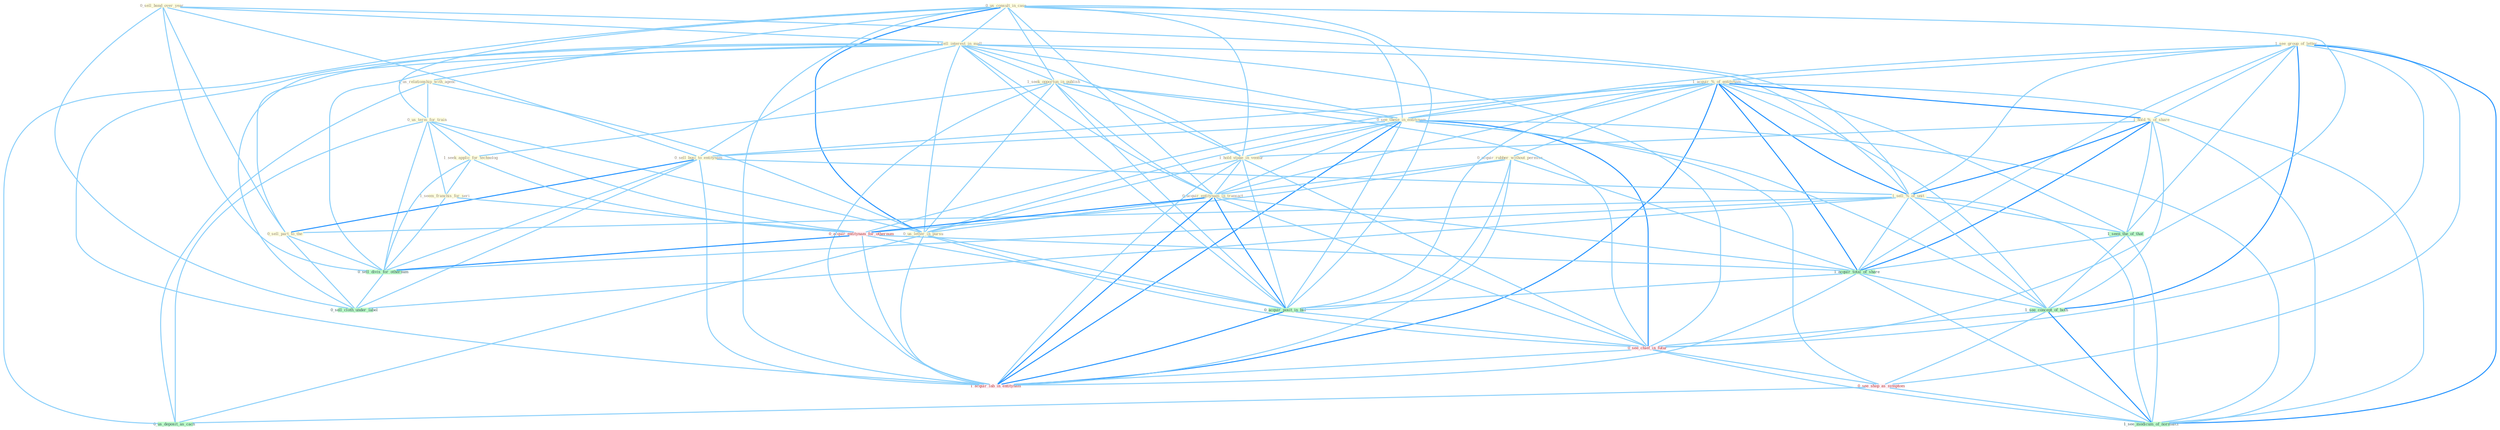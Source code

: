 Graph G{ 
    node
    [shape=polygon,style=filled,width=.5,height=.06,color="#BDFCC9",fixedsize=true,fontsize=4,
    fontcolor="#2f4f4f"];
    {node
    [color="#ffffe0", fontcolor="#8b7d6b"] "1_see_group_of_letter " "0_us_consult_in_case " "0_sell_bond_over_year " "1_sell_interest_in_mall " "1_acquir_%_of_entitynam " "1_hold_%_of_share " "1_us_relationship_with_agenc " "0_us_term_for_train " "1_seek_opportun_in_publish " "0_see_these_in_entitynam " "0_sell_busi_to_entitynam " "0_acquir_rubber_without_permiss " "1_seek_applic_for_technolog " "1_sell_%_of_unit " "1_hold_stake_in_ventur " "0_sell_part_to_the " "0_acquir_entitynam_in_transact " "0_us_letter_in_pursu " "1_seem_franchis_for_seri "}
{node [color="#fff0f5", fontcolor="#b22222"] "0_acquir_entitynam_for_othernum " "0_see_chief_in_futur " "0_see_shop_as_symptom " "1_acquir_lab_in_entitynam "}
edge [color="#B0E2FF"];

	"1_see_group_of_letter " -- "1_acquir_%_of_entitynam " [w="1", color="#87cefa" ];
	"1_see_group_of_letter " -- "1_hold_%_of_share " [w="1", color="#87cefa" ];
	"1_see_group_of_letter " -- "0_see_these_in_entitynam " [w="1", color="#87cefa" ];
	"1_see_group_of_letter " -- "1_sell_%_of_unit " [w="1", color="#87cefa" ];
	"1_see_group_of_letter " -- "1_seen_the_of_that " [w="1", color="#87cefa" ];
	"1_see_group_of_letter " -- "1_acquir_total_of_share " [w="1", color="#87cefa" ];
	"1_see_group_of_letter " -- "1_see_concept_of_both " [w="2", color="#1e90ff" , len=0.8];
	"1_see_group_of_letter " -- "0_see_chief_in_futur " [w="1", color="#87cefa" ];
	"1_see_group_of_letter " -- "0_see_shop_as_symptom " [w="1", color="#87cefa" ];
	"1_see_group_of_letter " -- "1_see_modicum_of_normalci " [w="2", color="#1e90ff" , len=0.8];
	"0_us_consult_in_case " -- "1_sell_interest_in_mall " [w="1", color="#87cefa" ];
	"0_us_consult_in_case " -- "1_us_relationship_with_agenc " [w="1", color="#87cefa" ];
	"0_us_consult_in_case " -- "0_us_term_for_train " [w="1", color="#87cefa" ];
	"0_us_consult_in_case " -- "1_seek_opportun_in_publish " [w="1", color="#87cefa" ];
	"0_us_consult_in_case " -- "0_see_these_in_entitynam " [w="1", color="#87cefa" ];
	"0_us_consult_in_case " -- "1_hold_stake_in_ventur " [w="1", color="#87cefa" ];
	"0_us_consult_in_case " -- "0_acquir_entitynam_in_transact " [w="1", color="#87cefa" ];
	"0_us_consult_in_case " -- "0_us_letter_in_pursu " [w="2", color="#1e90ff" , len=0.8];
	"0_us_consult_in_case " -- "0_acquir_posit_in_bid " [w="1", color="#87cefa" ];
	"0_us_consult_in_case " -- "0_see_chief_in_futur " [w="1", color="#87cefa" ];
	"0_us_consult_in_case " -- "1_acquir_lab_in_entitynam " [w="1", color="#87cefa" ];
	"0_us_consult_in_case " -- "0_us_deposit_as_cach " [w="1", color="#87cefa" ];
	"0_sell_bond_over_year " -- "1_sell_interest_in_mall " [w="1", color="#87cefa" ];
	"0_sell_bond_over_year " -- "0_sell_busi_to_entitynam " [w="1", color="#87cefa" ];
	"0_sell_bond_over_year " -- "1_sell_%_of_unit " [w="1", color="#87cefa" ];
	"0_sell_bond_over_year " -- "0_sell_part_to_the " [w="1", color="#87cefa" ];
	"0_sell_bond_over_year " -- "0_sell_divis_for_othernum " [w="1", color="#87cefa" ];
	"0_sell_bond_over_year " -- "0_sell_cloth_under_label " [w="1", color="#87cefa" ];
	"1_sell_interest_in_mall " -- "1_seek_opportun_in_publish " [w="1", color="#87cefa" ];
	"1_sell_interest_in_mall " -- "0_see_these_in_entitynam " [w="1", color="#87cefa" ];
	"1_sell_interest_in_mall " -- "0_sell_busi_to_entitynam " [w="1", color="#87cefa" ];
	"1_sell_interest_in_mall " -- "1_sell_%_of_unit " [w="1", color="#87cefa" ];
	"1_sell_interest_in_mall " -- "1_hold_stake_in_ventur " [w="1", color="#87cefa" ];
	"1_sell_interest_in_mall " -- "0_sell_part_to_the " [w="1", color="#87cefa" ];
	"1_sell_interest_in_mall " -- "0_acquir_entitynam_in_transact " [w="1", color="#87cefa" ];
	"1_sell_interest_in_mall " -- "0_us_letter_in_pursu " [w="1", color="#87cefa" ];
	"1_sell_interest_in_mall " -- "0_sell_divis_for_othernum " [w="1", color="#87cefa" ];
	"1_sell_interest_in_mall " -- "0_sell_cloth_under_label " [w="1", color="#87cefa" ];
	"1_sell_interest_in_mall " -- "0_acquir_posit_in_bid " [w="1", color="#87cefa" ];
	"1_sell_interest_in_mall " -- "0_see_chief_in_futur " [w="1", color="#87cefa" ];
	"1_sell_interest_in_mall " -- "1_acquir_lab_in_entitynam " [w="1", color="#87cefa" ];
	"1_acquir_%_of_entitynam " -- "1_hold_%_of_share " [w="2", color="#1e90ff" , len=0.8];
	"1_acquir_%_of_entitynam " -- "0_see_these_in_entitynam " [w="1", color="#87cefa" ];
	"1_acquir_%_of_entitynam " -- "0_sell_busi_to_entitynam " [w="1", color="#87cefa" ];
	"1_acquir_%_of_entitynam " -- "0_acquir_rubber_without_permiss " [w="1", color="#87cefa" ];
	"1_acquir_%_of_entitynam " -- "1_sell_%_of_unit " [w="2", color="#1e90ff" , len=0.8];
	"1_acquir_%_of_entitynam " -- "0_acquir_entitynam_in_transact " [w="1", color="#87cefa" ];
	"1_acquir_%_of_entitynam " -- "0_acquir_entitynam_for_othernum " [w="1", color="#87cefa" ];
	"1_acquir_%_of_entitynam " -- "1_seen_the_of_that " [w="1", color="#87cefa" ];
	"1_acquir_%_of_entitynam " -- "1_acquir_total_of_share " [w="2", color="#1e90ff" , len=0.8];
	"1_acquir_%_of_entitynam " -- "0_acquir_posit_in_bid " [w="1", color="#87cefa" ];
	"1_acquir_%_of_entitynam " -- "1_see_concept_of_both " [w="1", color="#87cefa" ];
	"1_acquir_%_of_entitynam " -- "1_acquir_lab_in_entitynam " [w="2", color="#1e90ff" , len=0.8];
	"1_acquir_%_of_entitynam " -- "1_see_modicum_of_normalci " [w="1", color="#87cefa" ];
	"1_hold_%_of_share " -- "1_sell_%_of_unit " [w="2", color="#1e90ff" , len=0.8];
	"1_hold_%_of_share " -- "1_hold_stake_in_ventur " [w="1", color="#87cefa" ];
	"1_hold_%_of_share " -- "1_seen_the_of_that " [w="1", color="#87cefa" ];
	"1_hold_%_of_share " -- "1_acquir_total_of_share " [w="2", color="#1e90ff" , len=0.8];
	"1_hold_%_of_share " -- "1_see_concept_of_both " [w="1", color="#87cefa" ];
	"1_hold_%_of_share " -- "1_see_modicum_of_normalci " [w="1", color="#87cefa" ];
	"1_us_relationship_with_agenc " -- "0_us_term_for_train " [w="1", color="#87cefa" ];
	"1_us_relationship_with_agenc " -- "0_us_letter_in_pursu " [w="1", color="#87cefa" ];
	"1_us_relationship_with_agenc " -- "0_us_deposit_as_cach " [w="1", color="#87cefa" ];
	"0_us_term_for_train " -- "1_seek_applic_for_technolog " [w="1", color="#87cefa" ];
	"0_us_term_for_train " -- "0_us_letter_in_pursu " [w="1", color="#87cefa" ];
	"0_us_term_for_train " -- "1_seem_franchis_for_seri " [w="1", color="#87cefa" ];
	"0_us_term_for_train " -- "0_acquir_entitynam_for_othernum " [w="1", color="#87cefa" ];
	"0_us_term_for_train " -- "0_sell_divis_for_othernum " [w="1", color="#87cefa" ];
	"0_us_term_for_train " -- "0_us_deposit_as_cach " [w="1", color="#87cefa" ];
	"1_seek_opportun_in_publish " -- "0_see_these_in_entitynam " [w="1", color="#87cefa" ];
	"1_seek_opportun_in_publish " -- "1_seek_applic_for_technolog " [w="1", color="#87cefa" ];
	"1_seek_opportun_in_publish " -- "1_hold_stake_in_ventur " [w="1", color="#87cefa" ];
	"1_seek_opportun_in_publish " -- "0_acquir_entitynam_in_transact " [w="1", color="#87cefa" ];
	"1_seek_opportun_in_publish " -- "0_us_letter_in_pursu " [w="1", color="#87cefa" ];
	"1_seek_opportun_in_publish " -- "0_acquir_posit_in_bid " [w="1", color="#87cefa" ];
	"1_seek_opportun_in_publish " -- "0_see_chief_in_futur " [w="1", color="#87cefa" ];
	"1_seek_opportun_in_publish " -- "1_acquir_lab_in_entitynam " [w="1", color="#87cefa" ];
	"0_see_these_in_entitynam " -- "0_sell_busi_to_entitynam " [w="1", color="#87cefa" ];
	"0_see_these_in_entitynam " -- "1_hold_stake_in_ventur " [w="1", color="#87cefa" ];
	"0_see_these_in_entitynam " -- "0_acquir_entitynam_in_transact " [w="1", color="#87cefa" ];
	"0_see_these_in_entitynam " -- "0_us_letter_in_pursu " [w="1", color="#87cefa" ];
	"0_see_these_in_entitynam " -- "0_acquir_posit_in_bid " [w="1", color="#87cefa" ];
	"0_see_these_in_entitynam " -- "1_see_concept_of_both " [w="1", color="#87cefa" ];
	"0_see_these_in_entitynam " -- "0_see_chief_in_futur " [w="2", color="#1e90ff" , len=0.8];
	"0_see_these_in_entitynam " -- "0_see_shop_as_symptom " [w="1", color="#87cefa" ];
	"0_see_these_in_entitynam " -- "1_acquir_lab_in_entitynam " [w="2", color="#1e90ff" , len=0.8];
	"0_see_these_in_entitynam " -- "1_see_modicum_of_normalci " [w="1", color="#87cefa" ];
	"0_sell_busi_to_entitynam " -- "1_sell_%_of_unit " [w="1", color="#87cefa" ];
	"0_sell_busi_to_entitynam " -- "0_sell_part_to_the " [w="2", color="#1e90ff" , len=0.8];
	"0_sell_busi_to_entitynam " -- "0_sell_divis_for_othernum " [w="1", color="#87cefa" ];
	"0_sell_busi_to_entitynam " -- "0_sell_cloth_under_label " [w="1", color="#87cefa" ];
	"0_sell_busi_to_entitynam " -- "1_acquir_lab_in_entitynam " [w="1", color="#87cefa" ];
	"0_acquir_rubber_without_permiss " -- "0_acquir_entitynam_in_transact " [w="1", color="#87cefa" ];
	"0_acquir_rubber_without_permiss " -- "0_acquir_entitynam_for_othernum " [w="1", color="#87cefa" ];
	"0_acquir_rubber_without_permiss " -- "1_acquir_total_of_share " [w="1", color="#87cefa" ];
	"0_acquir_rubber_without_permiss " -- "0_acquir_posit_in_bid " [w="1", color="#87cefa" ];
	"0_acquir_rubber_without_permiss " -- "1_acquir_lab_in_entitynam " [w="1", color="#87cefa" ];
	"1_seek_applic_for_technolog " -- "1_seem_franchis_for_seri " [w="1", color="#87cefa" ];
	"1_seek_applic_for_technolog " -- "0_acquir_entitynam_for_othernum " [w="1", color="#87cefa" ];
	"1_seek_applic_for_technolog " -- "0_sell_divis_for_othernum " [w="1", color="#87cefa" ];
	"1_sell_%_of_unit " -- "0_sell_part_to_the " [w="1", color="#87cefa" ];
	"1_sell_%_of_unit " -- "1_seen_the_of_that " [w="1", color="#87cefa" ];
	"1_sell_%_of_unit " -- "0_sell_divis_for_othernum " [w="1", color="#87cefa" ];
	"1_sell_%_of_unit " -- "1_acquir_total_of_share " [w="1", color="#87cefa" ];
	"1_sell_%_of_unit " -- "0_sell_cloth_under_label " [w="1", color="#87cefa" ];
	"1_sell_%_of_unit " -- "1_see_concept_of_both " [w="1", color="#87cefa" ];
	"1_sell_%_of_unit " -- "1_see_modicum_of_normalci " [w="1", color="#87cefa" ];
	"1_hold_stake_in_ventur " -- "0_acquir_entitynam_in_transact " [w="1", color="#87cefa" ];
	"1_hold_stake_in_ventur " -- "0_us_letter_in_pursu " [w="1", color="#87cefa" ];
	"1_hold_stake_in_ventur " -- "0_acquir_posit_in_bid " [w="1", color="#87cefa" ];
	"1_hold_stake_in_ventur " -- "0_see_chief_in_futur " [w="1", color="#87cefa" ];
	"1_hold_stake_in_ventur " -- "1_acquir_lab_in_entitynam " [w="1", color="#87cefa" ];
	"0_sell_part_to_the " -- "0_sell_divis_for_othernum " [w="1", color="#87cefa" ];
	"0_sell_part_to_the " -- "0_sell_cloth_under_label " [w="1", color="#87cefa" ];
	"0_acquir_entitynam_in_transact " -- "0_us_letter_in_pursu " [w="1", color="#87cefa" ];
	"0_acquir_entitynam_in_transact " -- "0_acquir_entitynam_for_othernum " [w="2", color="#1e90ff" , len=0.8];
	"0_acquir_entitynam_in_transact " -- "1_acquir_total_of_share " [w="1", color="#87cefa" ];
	"0_acquir_entitynam_in_transact " -- "0_acquir_posit_in_bid " [w="2", color="#1e90ff" , len=0.8];
	"0_acquir_entitynam_in_transact " -- "0_see_chief_in_futur " [w="1", color="#87cefa" ];
	"0_acquir_entitynam_in_transact " -- "1_acquir_lab_in_entitynam " [w="2", color="#1e90ff" , len=0.8];
	"0_us_letter_in_pursu " -- "0_acquir_posit_in_bid " [w="1", color="#87cefa" ];
	"0_us_letter_in_pursu " -- "0_see_chief_in_futur " [w="1", color="#87cefa" ];
	"0_us_letter_in_pursu " -- "1_acquir_lab_in_entitynam " [w="1", color="#87cefa" ];
	"0_us_letter_in_pursu " -- "0_us_deposit_as_cach " [w="1", color="#87cefa" ];
	"1_seem_franchis_for_seri " -- "0_acquir_entitynam_for_othernum " [w="1", color="#87cefa" ];
	"1_seem_franchis_for_seri " -- "0_sell_divis_for_othernum " [w="1", color="#87cefa" ];
	"0_acquir_entitynam_for_othernum " -- "0_sell_divis_for_othernum " [w="2", color="#1e90ff" , len=0.8];
	"0_acquir_entitynam_for_othernum " -- "1_acquir_total_of_share " [w="1", color="#87cefa" ];
	"0_acquir_entitynam_for_othernum " -- "0_acquir_posit_in_bid " [w="1", color="#87cefa" ];
	"0_acquir_entitynam_for_othernum " -- "1_acquir_lab_in_entitynam " [w="1", color="#87cefa" ];
	"1_seen_the_of_that " -- "1_acquir_total_of_share " [w="1", color="#87cefa" ];
	"1_seen_the_of_that " -- "1_see_concept_of_both " [w="1", color="#87cefa" ];
	"1_seen_the_of_that " -- "1_see_modicum_of_normalci " [w="1", color="#87cefa" ];
	"0_sell_divis_for_othernum " -- "0_sell_cloth_under_label " [w="1", color="#87cefa" ];
	"1_acquir_total_of_share " -- "0_acquir_posit_in_bid " [w="1", color="#87cefa" ];
	"1_acquir_total_of_share " -- "1_see_concept_of_both " [w="1", color="#87cefa" ];
	"1_acquir_total_of_share " -- "1_acquir_lab_in_entitynam " [w="1", color="#87cefa" ];
	"1_acquir_total_of_share " -- "1_see_modicum_of_normalci " [w="1", color="#87cefa" ];
	"0_acquir_posit_in_bid " -- "0_see_chief_in_futur " [w="1", color="#87cefa" ];
	"0_acquir_posit_in_bid " -- "1_acquir_lab_in_entitynam " [w="2", color="#1e90ff" , len=0.8];
	"1_see_concept_of_both " -- "0_see_chief_in_futur " [w="1", color="#87cefa" ];
	"1_see_concept_of_both " -- "0_see_shop_as_symptom " [w="1", color="#87cefa" ];
	"1_see_concept_of_both " -- "1_see_modicum_of_normalci " [w="2", color="#1e90ff" , len=0.8];
	"0_see_chief_in_futur " -- "0_see_shop_as_symptom " [w="1", color="#87cefa" ];
	"0_see_chief_in_futur " -- "1_acquir_lab_in_entitynam " [w="1", color="#87cefa" ];
	"0_see_chief_in_futur " -- "1_see_modicum_of_normalci " [w="1", color="#87cefa" ];
	"0_see_shop_as_symptom " -- "0_us_deposit_as_cach " [w="1", color="#87cefa" ];
	"0_see_shop_as_symptom " -- "1_see_modicum_of_normalci " [w="1", color="#87cefa" ];
}